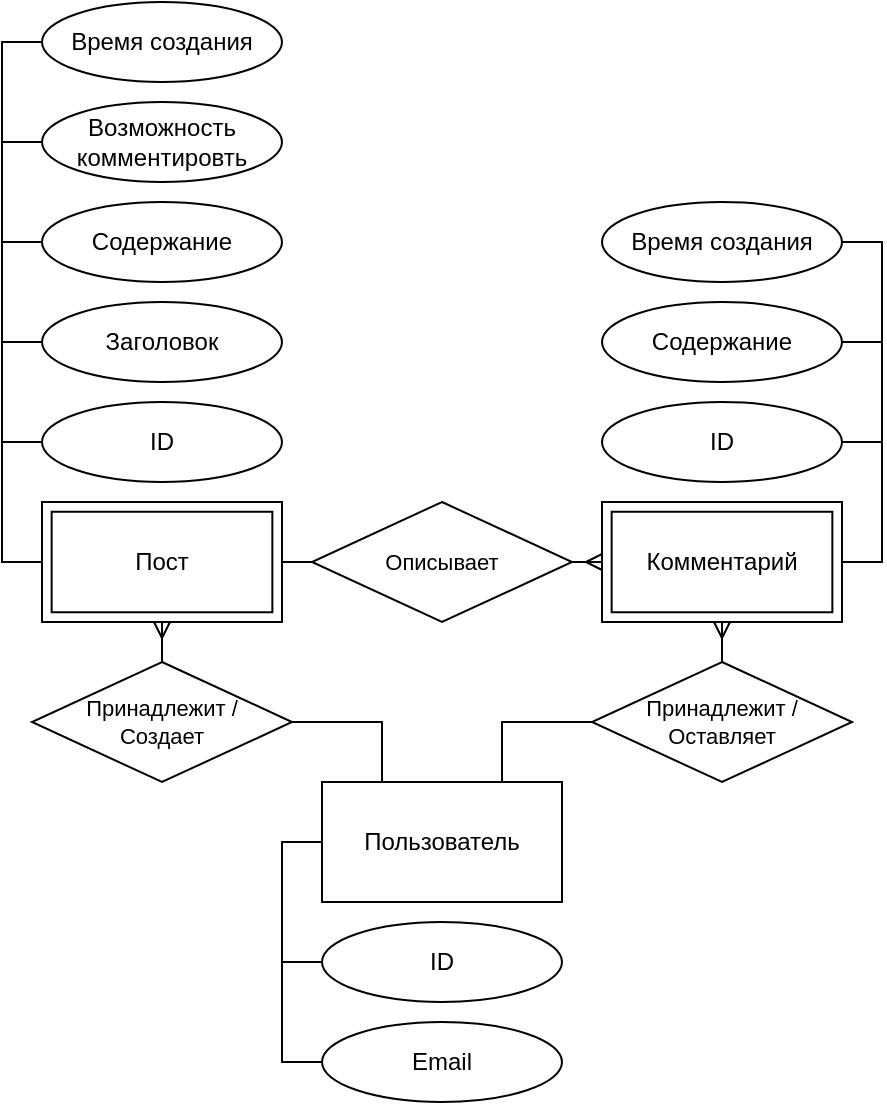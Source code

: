 <mxfile version="26.1.0" pages="2">
  <diagram name="er" id="EmVe2JEpizAVGv29lJRa">
    <mxGraphModel dx="843" dy="973" grid="1" gridSize="10" guides="1" tooltips="1" connect="1" arrows="1" fold="1" page="0" pageScale="1" pageWidth="827" pageHeight="1169" math="0" shadow="0">
      <root>
        <mxCell id="0" />
        <mxCell id="1" parent="0" />
        <mxCell id="AnSgBUKvO1d7haxygvld-13" style="edgeStyle=orthogonalEdgeStyle;rounded=0;orthogonalLoop=1;jettySize=auto;html=1;exitX=0;exitY=0.5;exitDx=0;exitDy=0;entryX=0;entryY=0.5;entryDx=0;entryDy=0;endArrow=none;startFill=0;exitPerimeter=0;labelBackgroundColor=none;" edge="1" parent="1" source="AnSgBUKvO1d7haxygvld-29" target="Uk2RL3pksZ2d7QH7KZmp-1">
          <mxGeometry relative="1" as="geometry" />
        </mxCell>
        <mxCell id="AnSgBUKvO1d7haxygvld-22" style="edgeStyle=orthogonalEdgeStyle;shape=connector;rounded=0;orthogonalLoop=1;jettySize=auto;html=1;exitX=1;exitY=0.5;exitDx=0;exitDy=0;entryX=0;entryY=0.5;entryDx=0;entryDy=0;strokeColor=default;align=center;verticalAlign=middle;fontFamily=Helvetica;fontSize=11;fontColor=default;labelBackgroundColor=none;startFill=0;endArrow=none;endFill=0;exitPerimeter=0;" edge="1" parent="1" source="AnSgBUKvO1d7haxygvld-29" target="AnSgBUKvO1d7haxygvld-32">
          <mxGeometry relative="1" as="geometry" />
        </mxCell>
        <mxCell id="AnSgBUKvO1d7haxygvld-17" style="edgeStyle=orthogonalEdgeStyle;shape=connector;rounded=0;orthogonalLoop=1;jettySize=auto;html=1;exitX=0;exitY=0.5;exitDx=0;exitDy=0;entryX=0;entryY=0.5;entryDx=0;entryDy=0;strokeColor=default;align=center;verticalAlign=middle;fontFamily=Helvetica;fontSize=11;fontColor=default;labelBackgroundColor=none;startFill=0;endArrow=none;" edge="1" parent="1" source="AnSgBUKvO1d7haxygvld-4" target="AnSgBUKvO1d7haxygvld-11">
          <mxGeometry relative="1" as="geometry" />
        </mxCell>
        <mxCell id="AnSgBUKvO1d7haxygvld-24" style="edgeStyle=orthogonalEdgeStyle;shape=connector;rounded=0;orthogonalLoop=1;jettySize=auto;html=1;exitX=0.5;exitY=0;exitDx=0;exitDy=0;entryX=0.5;entryY=1;entryDx=0;entryDy=0;strokeColor=default;align=center;verticalAlign=middle;fontFamily=Helvetica;fontSize=11;fontColor=default;labelBackgroundColor=none;startFill=0;endArrow=ERmany;endFill=0;entryPerimeter=0;" edge="1" parent="1" source="AnSgBUKvO1d7haxygvld-30" target="AnSgBUKvO1d7haxygvld-28">
          <mxGeometry relative="1" as="geometry" />
        </mxCell>
        <mxCell id="AnSgBUKvO1d7haxygvld-25" style="edgeStyle=orthogonalEdgeStyle;shape=connector;rounded=0;orthogonalLoop=1;jettySize=auto;html=1;exitX=0.5;exitY=0;exitDx=0;exitDy=0;entryX=0.5;entryY=1;entryDx=0;entryDy=0;strokeColor=default;align=center;verticalAlign=middle;fontFamily=Helvetica;fontSize=11;fontColor=default;labelBackgroundColor=none;startFill=0;endArrow=ERmany;endFill=0;entryPerimeter=0;" edge="1" parent="1" source="AnSgBUKvO1d7haxygvld-26" target="AnSgBUKvO1d7haxygvld-29">
          <mxGeometry relative="1" as="geometry" />
        </mxCell>
        <mxCell id="AnSgBUKvO1d7haxygvld-4" value="Пользователь" style="rounded=0;whiteSpace=wrap;html=1;labelBackgroundColor=none;fillColor=none;" vertex="1" parent="1">
          <mxGeometry x="400" y="310" width="120" height="60" as="geometry" />
        </mxCell>
        <mxCell id="AnSgBUKvO1d7haxygvld-15" style="edgeStyle=orthogonalEdgeStyle;shape=connector;rounded=0;orthogonalLoop=1;jettySize=auto;html=1;exitX=0;exitY=0.5;exitDx=0;exitDy=0;strokeColor=default;align=center;verticalAlign=middle;fontFamily=Helvetica;fontSize=11;fontColor=default;labelBackgroundColor=none;startFill=0;endArrow=none;" edge="1" parent="1" source="AnSgBUKvO1d7haxygvld-5">
          <mxGeometry relative="1" as="geometry">
            <mxPoint x="240" y="89.909" as="targetPoint" />
          </mxGeometry>
        </mxCell>
        <mxCell id="AnSgBUKvO1d7haxygvld-5" value="Заголовок" style="ellipse;whiteSpace=wrap;html=1;labelBackgroundColor=none;fillColor=none;" vertex="1" parent="1">
          <mxGeometry x="260" y="70" width="120" height="40" as="geometry" />
        </mxCell>
        <mxCell id="AnSgBUKvO1d7haxygvld-14" style="edgeStyle=orthogonalEdgeStyle;shape=connector;rounded=0;orthogonalLoop=1;jettySize=auto;html=1;exitX=0;exitY=0.5;exitDx=0;exitDy=0;strokeColor=default;align=center;verticalAlign=middle;fontFamily=Helvetica;fontSize=11;fontColor=default;labelBackgroundColor=none;startFill=0;endArrow=none;" edge="1" parent="1" source="AnSgBUKvO1d7haxygvld-6">
          <mxGeometry relative="1" as="geometry">
            <mxPoint x="240" y="40.039" as="targetPoint" />
          </mxGeometry>
        </mxCell>
        <mxCell id="AnSgBUKvO1d7haxygvld-6" value="Содержание" style="ellipse;whiteSpace=wrap;html=1;labelBackgroundColor=none;fillColor=none;" vertex="1" parent="1">
          <mxGeometry x="260" y="20" width="120" height="40" as="geometry" />
        </mxCell>
        <mxCell id="AnSgBUKvO1d7haxygvld-16" style="edgeStyle=orthogonalEdgeStyle;shape=connector;rounded=0;orthogonalLoop=1;jettySize=auto;html=1;exitX=0;exitY=0.5;exitDx=0;exitDy=0;strokeColor=default;align=center;verticalAlign=middle;fontFamily=Helvetica;fontSize=11;fontColor=default;labelBackgroundColor=none;startFill=0;endArrow=none;" edge="1" parent="1" source="AnSgBUKvO1d7haxygvld-7">
          <mxGeometry relative="1" as="geometry">
            <mxPoint x="240" y="140.039" as="targetPoint" />
          </mxGeometry>
        </mxCell>
        <mxCell id="AnSgBUKvO1d7haxygvld-7" value="ID" style="ellipse;whiteSpace=wrap;html=1;labelBackgroundColor=none;fillColor=none;" vertex="1" parent="1">
          <mxGeometry x="260" y="120" width="120" height="40" as="geometry" />
        </mxCell>
        <mxCell id="AnSgBUKvO1d7haxygvld-20" style="edgeStyle=orthogonalEdgeStyle;shape=connector;rounded=0;orthogonalLoop=1;jettySize=auto;html=1;exitX=1;exitY=0.5;exitDx=0;exitDy=0;entryX=1;entryY=0.5;entryDx=0;entryDy=0;strokeColor=default;align=center;verticalAlign=middle;fontFamily=Helvetica;fontSize=11;fontColor=default;labelBackgroundColor=none;startFill=0;endArrow=none;entryPerimeter=0;" edge="1" parent="1" source="Uk2RL3pksZ2d7QH7KZmp-3" target="AnSgBUKvO1d7haxygvld-28">
          <mxGeometry relative="1" as="geometry" />
        </mxCell>
        <mxCell id="AnSgBUKvO1d7haxygvld-21" style="edgeStyle=orthogonalEdgeStyle;shape=connector;rounded=0;orthogonalLoop=1;jettySize=auto;html=1;exitX=1;exitY=0.5;exitDx=0;exitDy=0;strokeColor=default;align=center;verticalAlign=middle;fontFamily=Helvetica;fontSize=11;fontColor=default;labelBackgroundColor=none;startFill=0;endArrow=none;" edge="1" parent="1" source="AnSgBUKvO1d7haxygvld-8">
          <mxGeometry relative="1" as="geometry">
            <mxPoint x="680.0" y="139.75" as="targetPoint" />
          </mxGeometry>
        </mxCell>
        <mxCell id="AnSgBUKvO1d7haxygvld-8" value="ID" style="ellipse;whiteSpace=wrap;html=1;labelBackgroundColor=none;fillColor=none;" vertex="1" parent="1">
          <mxGeometry x="540" y="120" width="120" height="40" as="geometry" />
        </mxCell>
        <mxCell id="Uk2RL3pksZ2d7QH7KZmp-4" style="edgeStyle=orthogonalEdgeStyle;shape=connector;rounded=0;orthogonalLoop=1;jettySize=auto;html=1;exitX=1;exitY=0.5;exitDx=0;exitDy=0;strokeColor=default;align=center;verticalAlign=middle;fontFamily=Helvetica;fontSize=11;fontColor=default;labelBackgroundColor=default;startFill=0;endArrow=none;" edge="1" parent="1" source="AnSgBUKvO1d7haxygvld-9">
          <mxGeometry relative="1" as="geometry">
            <mxPoint x="680" y="90" as="targetPoint" />
          </mxGeometry>
        </mxCell>
        <mxCell id="AnSgBUKvO1d7haxygvld-9" value="Содержание" style="ellipse;whiteSpace=wrap;html=1;labelBackgroundColor=none;fillColor=none;" vertex="1" parent="1">
          <mxGeometry x="540" y="70" width="120" height="40" as="geometry" />
        </mxCell>
        <mxCell id="AnSgBUKvO1d7haxygvld-18" style="edgeStyle=orthogonalEdgeStyle;shape=connector;rounded=0;orthogonalLoop=1;jettySize=auto;html=1;exitX=0;exitY=0.5;exitDx=0;exitDy=0;strokeColor=default;align=center;verticalAlign=middle;fontFamily=Helvetica;fontSize=11;fontColor=default;labelBackgroundColor=none;startFill=0;endArrow=none;" edge="1" parent="1" source="AnSgBUKvO1d7haxygvld-10">
          <mxGeometry relative="1" as="geometry">
            <mxPoint x="380" y="399.75" as="targetPoint" />
          </mxGeometry>
        </mxCell>
        <mxCell id="AnSgBUKvO1d7haxygvld-10" value="ID" style="ellipse;whiteSpace=wrap;html=1;labelBackgroundColor=none;fillColor=none;" vertex="1" parent="1">
          <mxGeometry x="400" y="380" width="120" height="40" as="geometry" />
        </mxCell>
        <mxCell id="AnSgBUKvO1d7haxygvld-11" value="Email" style="ellipse;whiteSpace=wrap;html=1;labelBackgroundColor=none;fillColor=none;" vertex="1" parent="1">
          <mxGeometry x="400" y="430" width="120" height="40" as="geometry" />
        </mxCell>
        <mxCell id="Uk2RL3pksZ2d7QH7KZmp-2" style="edgeStyle=orthogonalEdgeStyle;shape=connector;rounded=0;orthogonalLoop=1;jettySize=auto;html=1;exitX=0;exitY=0.5;exitDx=0;exitDy=0;strokeColor=default;align=center;verticalAlign=middle;fontFamily=Helvetica;fontSize=11;fontColor=default;labelBackgroundColor=default;startFill=0;endArrow=none;" edge="1" parent="1" source="AnSgBUKvO1d7haxygvld-12">
          <mxGeometry relative="1" as="geometry">
            <mxPoint x="240" y="-10" as="targetPoint" />
          </mxGeometry>
        </mxCell>
        <mxCell id="AnSgBUKvO1d7haxygvld-12" value="Возможность комментировть" style="ellipse;whiteSpace=wrap;html=1;labelBackgroundColor=none;fillColor=none;" vertex="1" parent="1">
          <mxGeometry x="260" y="-30" width="120" height="40" as="geometry" />
        </mxCell>
        <mxCell id="AnSgBUKvO1d7haxygvld-27" value="" style="edgeStyle=orthogonalEdgeStyle;shape=connector;rounded=0;orthogonalLoop=1;jettySize=auto;html=1;exitX=0.25;exitY=0;exitDx=0;exitDy=0;entryX=1;entryY=0.5;entryDx=0;entryDy=0;strokeColor=default;align=center;verticalAlign=middle;fontFamily=Helvetica;fontSize=11;fontColor=default;labelBackgroundColor=none;startFill=0;endArrow=none;endFill=0;" edge="1" parent="1" source="AnSgBUKvO1d7haxygvld-4" target="AnSgBUKvO1d7haxygvld-26">
          <mxGeometry relative="1" as="geometry">
            <mxPoint x="430" y="340" as="sourcePoint" />
            <mxPoint x="320" y="230" as="targetPoint" />
          </mxGeometry>
        </mxCell>
        <mxCell id="AnSgBUKvO1d7haxygvld-26" value="&lt;span&gt;Принадлежит /&lt;/span&gt;&lt;div&gt;&lt;span&gt;Создает&lt;/span&gt;&lt;/div&gt;" style="rhombus;whiteSpace=wrap;html=1;fontFamily=Helvetica;fontSize=11;fontColor=default;labelBackgroundColor=none;fillColor=none;" vertex="1" parent="1">
          <mxGeometry x="255" y="250" width="130" height="60" as="geometry" />
        </mxCell>
        <mxCell id="AnSgBUKvO1d7haxygvld-28" value="&lt;span style=&quot;font-size: 12px;&quot;&gt;Комментарий&lt;/span&gt;" style="verticalLabelPosition=middle;verticalAlign=middle;html=1;shape=mxgraph.basic.frame;dx=4.82;whiteSpace=wrap;fontFamily=Helvetica;fontSize=11;fontColor=default;labelBackgroundColor=none;align=center;labelPosition=center;fillColor=none;" vertex="1" parent="1">
          <mxGeometry x="540" y="170" width="120" height="60" as="geometry" />
        </mxCell>
        <mxCell id="AnSgBUKvO1d7haxygvld-29" value="&lt;span style=&quot;font-size: 12px;&quot;&gt;Пост&lt;/span&gt;" style="verticalLabelPosition=middle;verticalAlign=middle;html=1;shape=mxgraph.basic.frame;dx=4.82;whiteSpace=wrap;fontFamily=Helvetica;fontSize=11;fontColor=default;labelBackgroundColor=none;align=center;labelPosition=center;fillColor=none;" vertex="1" parent="1">
          <mxGeometry x="260" y="170" width="120" height="60" as="geometry" />
        </mxCell>
        <mxCell id="AnSgBUKvO1d7haxygvld-31" value="" style="edgeStyle=orthogonalEdgeStyle;shape=connector;rounded=0;orthogonalLoop=1;jettySize=auto;html=1;exitX=0.75;exitY=0;exitDx=0;exitDy=0;entryX=0;entryY=0.5;entryDx=0;entryDy=0;strokeColor=default;align=center;verticalAlign=middle;fontFamily=Helvetica;fontSize=11;fontColor=default;labelBackgroundColor=none;startFill=0;endArrow=none;endFill=0;" edge="1" parent="1" source="AnSgBUKvO1d7haxygvld-4" target="AnSgBUKvO1d7haxygvld-30">
          <mxGeometry relative="1" as="geometry">
            <mxPoint x="490" y="340" as="sourcePoint" />
            <mxPoint x="600" y="230" as="targetPoint" />
          </mxGeometry>
        </mxCell>
        <mxCell id="AnSgBUKvO1d7haxygvld-30" value="&lt;span&gt;Принадлежит /&lt;/span&gt;&lt;div&gt;Оставляет&lt;/div&gt;" style="rhombus;whiteSpace=wrap;html=1;fontFamily=Helvetica;fontSize=11;fontColor=default;labelBackgroundColor=none;fillColor=none;" vertex="1" parent="1">
          <mxGeometry x="535" y="250" width="130" height="60" as="geometry" />
        </mxCell>
        <mxCell id="AnSgBUKvO1d7haxygvld-32" value="Описывает" style="rhombus;whiteSpace=wrap;html=1;fontFamily=Helvetica;fontSize=11;fontColor=default;labelBackgroundColor=none;fillColor=none;" vertex="1" parent="1">
          <mxGeometry x="395" y="170" width="130" height="60" as="geometry" />
        </mxCell>
        <mxCell id="AnSgBUKvO1d7haxygvld-33" style="edgeStyle=orthogonalEdgeStyle;shape=connector;rounded=0;orthogonalLoop=1;jettySize=auto;html=1;exitX=1;exitY=0.5;exitDx=0;exitDy=0;entryX=0;entryY=0.5;entryDx=0;entryDy=0;entryPerimeter=0;strokeColor=default;align=center;verticalAlign=middle;fontFamily=Helvetica;fontSize=11;fontColor=default;labelBackgroundColor=default;startFill=0;endArrow=ERmany;endFill=0;" edge="1" parent="1" source="AnSgBUKvO1d7haxygvld-32" target="AnSgBUKvO1d7haxygvld-28">
          <mxGeometry relative="1" as="geometry" />
        </mxCell>
        <mxCell id="Uk2RL3pksZ2d7QH7KZmp-1" value="Время создания" style="ellipse;whiteSpace=wrap;html=1;labelBackgroundColor=none;fillColor=none;" vertex="1" parent="1">
          <mxGeometry x="260" y="-80" width="120" height="40" as="geometry" />
        </mxCell>
        <mxCell id="Uk2RL3pksZ2d7QH7KZmp-3" value="Время создания" style="ellipse;whiteSpace=wrap;html=1;labelBackgroundColor=none;fillColor=none;" vertex="1" parent="1">
          <mxGeometry x="540" y="20" width="120" height="40" as="geometry" />
        </mxCell>
      </root>
    </mxGraphModel>
  </diagram>
  <diagram id="JiJWJNN7hbZoPH-Bh3bM" name="er-bd">
    <mxGraphModel dx="759" dy="916" grid="1" gridSize="10" guides="1" tooltips="1" connect="1" arrows="1" fold="1" page="0" pageScale="1" pageWidth="827" pageHeight="1169" math="0" shadow="0">
      <root>
        <mxCell id="0" />
        <mxCell id="1" parent="0" />
        <mxCell id="E3v7vElLDRmipEMEjuQY-1" value="commentables" style="shape=table;startSize=30;container=1;collapsible=1;childLayout=tableLayout;fixedRows=1;rowLines=0;fontStyle=1;align=center;resizeLast=1;html=1;fontFamily=Helvetica;fontSize=11;fontColor=default;labelBackgroundColor=default;" vertex="1" parent="1">
          <mxGeometry x="130" y="290" width="180" height="90" as="geometry" />
        </mxCell>
        <mxCell id="E3v7vElLDRmipEMEjuQY-2" value="" style="shape=tableRow;horizontal=0;startSize=0;swimlaneHead=0;swimlaneBody=0;fillColor=none;collapsible=0;dropTarget=0;points=[[0,0.5],[1,0.5]];portConstraint=eastwest;top=0;left=0;right=0;bottom=1;fontFamily=Helvetica;fontSize=11;fontColor=default;labelBackgroundColor=default;" vertex="1" parent="E3v7vElLDRmipEMEjuQY-1">
          <mxGeometry y="30" width="180" height="30" as="geometry" />
        </mxCell>
        <mxCell id="E3v7vElLDRmipEMEjuQY-3" value="PK" style="shape=partialRectangle;connectable=0;fillColor=none;top=0;left=0;bottom=0;right=0;fontStyle=1;overflow=hidden;whiteSpace=wrap;html=1;fontFamily=Helvetica;fontSize=11;fontColor=default;labelBackgroundColor=default;" vertex="1" parent="E3v7vElLDRmipEMEjuQY-2">
          <mxGeometry width="30" height="30" as="geometry">
            <mxRectangle width="30" height="30" as="alternateBounds" />
          </mxGeometry>
        </mxCell>
        <mxCell id="E3v7vElLDRmipEMEjuQY-4" value="id" style="shape=partialRectangle;connectable=0;fillColor=none;top=0;left=0;bottom=0;right=0;align=left;spacingLeft=6;fontStyle=5;overflow=hidden;whiteSpace=wrap;html=1;fontFamily=Helvetica;fontSize=11;fontColor=default;labelBackgroundColor=default;" vertex="1" parent="E3v7vElLDRmipEMEjuQY-2">
          <mxGeometry x="30" width="150" height="30" as="geometry">
            <mxRectangle width="150" height="30" as="alternateBounds" />
          </mxGeometry>
        </mxCell>
        <mxCell id="E3v7vElLDRmipEMEjuQY-8" value="" style="shape=tableRow;horizontal=0;startSize=0;swimlaneHead=0;swimlaneBody=0;fillColor=none;collapsible=0;dropTarget=0;points=[[0,0.5],[1,0.5]];portConstraint=eastwest;top=0;left=0;right=0;bottom=0;fontFamily=Helvetica;fontSize=11;fontColor=default;labelBackgroundColor=default;" vertex="1" parent="E3v7vElLDRmipEMEjuQY-1">
          <mxGeometry y="60" width="180" height="30" as="geometry" />
        </mxCell>
        <mxCell id="E3v7vElLDRmipEMEjuQY-9" value="" style="shape=partialRectangle;connectable=0;fillColor=none;top=0;left=0;bottom=0;right=0;editable=1;overflow=hidden;whiteSpace=wrap;html=1;fontFamily=Helvetica;fontSize=11;fontColor=default;labelBackgroundColor=default;" vertex="1" parent="E3v7vElLDRmipEMEjuQY-8">
          <mxGeometry width="30" height="30" as="geometry">
            <mxRectangle width="30" height="30" as="alternateBounds" />
          </mxGeometry>
        </mxCell>
        <mxCell id="E3v7vElLDRmipEMEjuQY-10" value="comments_allowed" style="shape=partialRectangle;connectable=0;fillColor=none;top=0;left=0;bottom=0;right=0;align=left;spacingLeft=6;overflow=hidden;whiteSpace=wrap;html=1;fontFamily=Helvetica;fontSize=11;fontColor=default;labelBackgroundColor=default;" vertex="1" parent="E3v7vElLDRmipEMEjuQY-8">
          <mxGeometry x="30" width="150" height="30" as="geometry">
            <mxRectangle width="150" height="30" as="alternateBounds" />
          </mxGeometry>
        </mxCell>
        <mxCell id="E3v7vElLDRmipEMEjuQY-14" value="posts" style="shape=table;startSize=30;container=1;collapsible=1;childLayout=tableLayout;fixedRows=1;rowLines=0;fontStyle=1;align=center;resizeLast=1;html=1;fontFamily=Helvetica;fontSize=11;fontColor=default;labelBackgroundColor=default;" vertex="1" parent="1">
          <mxGeometry x="130" y="40" width="180" height="210" as="geometry" />
        </mxCell>
        <mxCell id="E3v7vElLDRmipEMEjuQY-15" value="" style="shape=tableRow;horizontal=0;startSize=0;swimlaneHead=0;swimlaneBody=0;fillColor=none;collapsible=0;dropTarget=0;points=[[0,0.5],[1,0.5]];portConstraint=eastwest;top=0;left=0;right=0;bottom=1;fontFamily=Helvetica;fontSize=11;fontColor=default;labelBackgroundColor=default;" vertex="1" parent="E3v7vElLDRmipEMEjuQY-14">
          <mxGeometry y="30" width="180" height="30" as="geometry" />
        </mxCell>
        <mxCell id="E3v7vElLDRmipEMEjuQY-16" value="PK" style="shape=partialRectangle;connectable=0;fillColor=none;top=0;left=0;bottom=0;right=0;fontStyle=1;overflow=hidden;whiteSpace=wrap;html=1;fontFamily=Helvetica;fontSize=11;fontColor=default;labelBackgroundColor=default;" vertex="1" parent="E3v7vElLDRmipEMEjuQY-15">
          <mxGeometry width="30" height="30" as="geometry">
            <mxRectangle width="30" height="30" as="alternateBounds" />
          </mxGeometry>
        </mxCell>
        <mxCell id="E3v7vElLDRmipEMEjuQY-17" value="id" style="shape=partialRectangle;connectable=0;fillColor=none;top=0;left=0;bottom=0;right=0;align=left;spacingLeft=6;fontStyle=5;overflow=hidden;whiteSpace=wrap;html=1;fontFamily=Helvetica;fontSize=11;fontColor=default;labelBackgroundColor=default;" vertex="1" parent="E3v7vElLDRmipEMEjuQY-15">
          <mxGeometry x="30" width="150" height="30" as="geometry">
            <mxRectangle width="150" height="30" as="alternateBounds" />
          </mxGeometry>
        </mxCell>
        <mxCell id="E3v7vElLDRmipEMEjuQY-41" style="shape=tableRow;horizontal=0;startSize=0;swimlaneHead=0;swimlaneBody=0;fillColor=none;collapsible=0;dropTarget=0;points=[[0,0.5],[1,0.5]];portConstraint=eastwest;top=0;left=0;right=0;bottom=0;fontFamily=Helvetica;fontSize=11;fontColor=default;labelBackgroundColor=default;" vertex="1" parent="E3v7vElLDRmipEMEjuQY-14">
          <mxGeometry y="60" width="180" height="30" as="geometry" />
        </mxCell>
        <mxCell id="E3v7vElLDRmipEMEjuQY-42" value="FK" style="shape=partialRectangle;connectable=0;fillColor=none;top=0;left=0;bottom=0;right=0;editable=1;overflow=hidden;whiteSpace=wrap;html=1;fontFamily=Helvetica;fontSize=11;fontColor=default;labelBackgroundColor=default;" vertex="1" parent="E3v7vElLDRmipEMEjuQY-41">
          <mxGeometry width="30" height="30" as="geometry">
            <mxRectangle width="30" height="30" as="alternateBounds" />
          </mxGeometry>
        </mxCell>
        <mxCell id="E3v7vElLDRmipEMEjuQY-43" value="author_id" style="shape=partialRectangle;connectable=0;fillColor=none;top=0;left=0;bottom=0;right=0;align=left;spacingLeft=6;overflow=hidden;whiteSpace=wrap;html=1;fontFamily=Helvetica;fontSize=11;fontColor=default;labelBackgroundColor=default;" vertex="1" parent="E3v7vElLDRmipEMEjuQY-41">
          <mxGeometry x="30" width="150" height="30" as="geometry">
            <mxRectangle width="150" height="30" as="alternateBounds" />
          </mxGeometry>
        </mxCell>
        <mxCell id="E3v7vElLDRmipEMEjuQY-24" style="shape=tableRow;horizontal=0;startSize=0;swimlaneHead=0;swimlaneBody=0;fillColor=none;collapsible=0;dropTarget=0;points=[[0,0.5],[1,0.5]];portConstraint=eastwest;top=0;left=0;right=0;bottom=0;fontFamily=Helvetica;fontSize=11;fontColor=default;labelBackgroundColor=default;" vertex="1" parent="E3v7vElLDRmipEMEjuQY-14">
          <mxGeometry y="90" width="180" height="30" as="geometry" />
        </mxCell>
        <mxCell id="E3v7vElLDRmipEMEjuQY-25" value="FK" style="shape=partialRectangle;connectable=0;fillColor=none;top=0;left=0;bottom=0;right=0;editable=1;overflow=hidden;whiteSpace=wrap;html=1;fontFamily=Helvetica;fontSize=11;fontColor=default;labelBackgroundColor=default;" vertex="1" parent="E3v7vElLDRmipEMEjuQY-24">
          <mxGeometry width="30" height="30" as="geometry">
            <mxRectangle width="30" height="30" as="alternateBounds" />
          </mxGeometry>
        </mxCell>
        <mxCell id="E3v7vElLDRmipEMEjuQY-26" value="commentable_id" style="shape=partialRectangle;connectable=0;fillColor=none;top=0;left=0;bottom=0;right=0;align=left;spacingLeft=6;overflow=hidden;whiteSpace=wrap;html=1;fontFamily=Helvetica;fontSize=11;fontColor=default;labelBackgroundColor=default;" vertex="1" parent="E3v7vElLDRmipEMEjuQY-24">
          <mxGeometry x="30" width="150" height="30" as="geometry">
            <mxRectangle width="150" height="30" as="alternateBounds" />
          </mxGeometry>
        </mxCell>
        <mxCell id="E3v7vElLDRmipEMEjuQY-18" value="" style="shape=tableRow;horizontal=0;startSize=0;swimlaneHead=0;swimlaneBody=0;fillColor=none;collapsible=0;dropTarget=0;points=[[0,0.5],[1,0.5]];portConstraint=eastwest;top=0;left=0;right=0;bottom=0;fontFamily=Helvetica;fontSize=11;fontColor=default;labelBackgroundColor=default;" vertex="1" parent="E3v7vElLDRmipEMEjuQY-14">
          <mxGeometry y="120" width="180" height="30" as="geometry" />
        </mxCell>
        <mxCell id="E3v7vElLDRmipEMEjuQY-19" value="" style="shape=partialRectangle;connectable=0;fillColor=none;top=0;left=0;bottom=0;right=0;editable=1;overflow=hidden;whiteSpace=wrap;html=1;fontFamily=Helvetica;fontSize=11;fontColor=default;labelBackgroundColor=default;" vertex="1" parent="E3v7vElLDRmipEMEjuQY-18">
          <mxGeometry width="30" height="30" as="geometry">
            <mxRectangle width="30" height="30" as="alternateBounds" />
          </mxGeometry>
        </mxCell>
        <mxCell id="E3v7vElLDRmipEMEjuQY-20" value="title" style="shape=partialRectangle;connectable=0;fillColor=none;top=0;left=0;bottom=0;right=0;align=left;spacingLeft=6;overflow=hidden;whiteSpace=wrap;html=1;fontFamily=Helvetica;fontSize=11;fontColor=default;labelBackgroundColor=default;" vertex="1" parent="E3v7vElLDRmipEMEjuQY-18">
          <mxGeometry x="30" width="150" height="30" as="geometry">
            <mxRectangle width="150" height="30" as="alternateBounds" />
          </mxGeometry>
        </mxCell>
        <mxCell id="E3v7vElLDRmipEMEjuQY-21" value="" style="shape=tableRow;horizontal=0;startSize=0;swimlaneHead=0;swimlaneBody=0;fillColor=none;collapsible=0;dropTarget=0;points=[[0,0.5],[1,0.5]];portConstraint=eastwest;top=0;left=0;right=0;bottom=0;fontFamily=Helvetica;fontSize=11;fontColor=default;labelBackgroundColor=default;" vertex="1" parent="E3v7vElLDRmipEMEjuQY-14">
          <mxGeometry y="150" width="180" height="30" as="geometry" />
        </mxCell>
        <mxCell id="E3v7vElLDRmipEMEjuQY-22" value="" style="shape=partialRectangle;connectable=0;fillColor=none;top=0;left=0;bottom=0;right=0;editable=1;overflow=hidden;whiteSpace=wrap;html=1;fontFamily=Helvetica;fontSize=11;fontColor=default;labelBackgroundColor=default;" vertex="1" parent="E3v7vElLDRmipEMEjuQY-21">
          <mxGeometry width="30" height="30" as="geometry">
            <mxRectangle width="30" height="30" as="alternateBounds" />
          </mxGeometry>
        </mxCell>
        <mxCell id="E3v7vElLDRmipEMEjuQY-23" value="content" style="shape=partialRectangle;connectable=0;fillColor=none;top=0;left=0;bottom=0;right=0;align=left;spacingLeft=6;overflow=hidden;whiteSpace=wrap;html=1;fontFamily=Helvetica;fontSize=11;fontColor=default;labelBackgroundColor=default;" vertex="1" parent="E3v7vElLDRmipEMEjuQY-21">
          <mxGeometry x="30" width="150" height="30" as="geometry">
            <mxRectangle width="150" height="30" as="alternateBounds" />
          </mxGeometry>
        </mxCell>
        <mxCell id="rhRTS9thdAfK2qaP_-OQ-1" style="shape=tableRow;horizontal=0;startSize=0;swimlaneHead=0;swimlaneBody=0;fillColor=none;collapsible=0;dropTarget=0;points=[[0,0.5],[1,0.5]];portConstraint=eastwest;top=0;left=0;right=0;bottom=0;fontFamily=Helvetica;fontSize=11;fontColor=default;labelBackgroundColor=default;" vertex="1" parent="E3v7vElLDRmipEMEjuQY-14">
          <mxGeometry y="180" width="180" height="30" as="geometry" />
        </mxCell>
        <mxCell id="rhRTS9thdAfK2qaP_-OQ-2" style="shape=partialRectangle;connectable=0;fillColor=none;top=0;left=0;bottom=0;right=0;editable=1;overflow=hidden;whiteSpace=wrap;html=1;fontFamily=Helvetica;fontSize=11;fontColor=default;labelBackgroundColor=default;" vertex="1" parent="rhRTS9thdAfK2qaP_-OQ-1">
          <mxGeometry width="30" height="30" as="geometry">
            <mxRectangle width="30" height="30" as="alternateBounds" />
          </mxGeometry>
        </mxCell>
        <mxCell id="rhRTS9thdAfK2qaP_-OQ-3" value="creation_date" style="shape=partialRectangle;connectable=0;fillColor=none;top=0;left=0;bottom=0;right=0;align=left;spacingLeft=6;overflow=hidden;whiteSpace=wrap;html=1;fontFamily=Helvetica;fontSize=11;fontColor=default;labelBackgroundColor=default;" vertex="1" parent="rhRTS9thdAfK2qaP_-OQ-1">
          <mxGeometry x="30" width="150" height="30" as="geometry">
            <mxRectangle width="150" height="30" as="alternateBounds" />
          </mxGeometry>
        </mxCell>
        <mxCell id="E3v7vElLDRmipEMEjuQY-27" style="edgeStyle=orthogonalEdgeStyle;shape=connector;rounded=0;orthogonalLoop=1;jettySize=auto;html=1;exitX=0;exitY=0.5;exitDx=0;exitDy=0;entryX=0;entryY=0.5;entryDx=0;entryDy=0;strokeColor=default;align=center;verticalAlign=middle;fontFamily=Helvetica;fontSize=11;fontColor=default;labelBackgroundColor=default;startFill=0;endArrow=none;" edge="1" parent="1" source="E3v7vElLDRmipEMEjuQY-24" target="E3v7vElLDRmipEMEjuQY-2">
          <mxGeometry relative="1" as="geometry" />
        </mxCell>
        <mxCell id="E3v7vElLDRmipEMEjuQY-28" value="comments" style="shape=table;startSize=30;container=1;collapsible=1;childLayout=tableLayout;fixedRows=1;rowLines=0;fontStyle=1;align=center;resizeLast=1;html=1;fontFamily=Helvetica;fontSize=11;fontColor=default;labelBackgroundColor=default;" vertex="1" parent="1">
          <mxGeometry x="350" y="40" width="180" height="210" as="geometry" />
        </mxCell>
        <mxCell id="E3v7vElLDRmipEMEjuQY-29" value="" style="shape=tableRow;horizontal=0;startSize=0;swimlaneHead=0;swimlaneBody=0;fillColor=none;collapsible=0;dropTarget=0;points=[[0,0.5],[1,0.5]];portConstraint=eastwest;top=0;left=0;right=0;bottom=1;fontFamily=Helvetica;fontSize=11;fontColor=default;labelBackgroundColor=default;" vertex="1" parent="E3v7vElLDRmipEMEjuQY-28">
          <mxGeometry y="30" width="180" height="30" as="geometry" />
        </mxCell>
        <mxCell id="E3v7vElLDRmipEMEjuQY-30" value="PK" style="shape=partialRectangle;connectable=0;fillColor=none;top=0;left=0;bottom=0;right=0;fontStyle=1;overflow=hidden;whiteSpace=wrap;html=1;fontFamily=Helvetica;fontSize=11;fontColor=default;labelBackgroundColor=default;" vertex="1" parent="E3v7vElLDRmipEMEjuQY-29">
          <mxGeometry width="30" height="30" as="geometry">
            <mxRectangle width="30" height="30" as="alternateBounds" />
          </mxGeometry>
        </mxCell>
        <mxCell id="E3v7vElLDRmipEMEjuQY-31" value="id" style="shape=partialRectangle;connectable=0;fillColor=none;top=0;left=0;bottom=0;right=0;align=left;spacingLeft=6;fontStyle=5;overflow=hidden;whiteSpace=wrap;html=1;fontFamily=Helvetica;fontSize=11;fontColor=default;labelBackgroundColor=default;" vertex="1" parent="E3v7vElLDRmipEMEjuQY-29">
          <mxGeometry x="30" width="150" height="30" as="geometry">
            <mxRectangle width="150" height="30" as="alternateBounds" />
          </mxGeometry>
        </mxCell>
        <mxCell id="E3v7vElLDRmipEMEjuQY-44" style="shape=tableRow;horizontal=0;startSize=0;swimlaneHead=0;swimlaneBody=0;fillColor=none;collapsible=0;dropTarget=0;points=[[0,0.5],[1,0.5]];portConstraint=eastwest;top=0;left=0;right=0;bottom=0;fontFamily=Helvetica;fontSize=11;fontColor=default;labelBackgroundColor=default;" vertex="1" parent="E3v7vElLDRmipEMEjuQY-28">
          <mxGeometry y="60" width="180" height="30" as="geometry" />
        </mxCell>
        <mxCell id="E3v7vElLDRmipEMEjuQY-45" value="FK" style="shape=partialRectangle;connectable=0;fillColor=none;top=0;left=0;bottom=0;right=0;editable=1;overflow=hidden;whiteSpace=wrap;html=1;fontFamily=Helvetica;fontSize=11;fontColor=default;labelBackgroundColor=default;" vertex="1" parent="E3v7vElLDRmipEMEjuQY-44">
          <mxGeometry width="30" height="30" as="geometry">
            <mxRectangle width="30" height="30" as="alternateBounds" />
          </mxGeometry>
        </mxCell>
        <mxCell id="E3v7vElLDRmipEMEjuQY-46" value="author_id" style="shape=partialRectangle;connectable=0;fillColor=none;top=0;left=0;bottom=0;right=0;align=left;spacingLeft=6;overflow=hidden;whiteSpace=wrap;html=1;fontFamily=Helvetica;fontSize=11;fontColor=default;labelBackgroundColor=default;" vertex="1" parent="E3v7vElLDRmipEMEjuQY-44">
          <mxGeometry x="30" width="150" height="30" as="geometry">
            <mxRectangle width="150" height="30" as="alternateBounds" />
          </mxGeometry>
        </mxCell>
        <mxCell id="E3v7vElLDRmipEMEjuQY-32" style="shape=tableRow;horizontal=0;startSize=0;swimlaneHead=0;swimlaneBody=0;fillColor=none;collapsible=0;dropTarget=0;points=[[0,0.5],[1,0.5]];portConstraint=eastwest;top=0;left=0;right=0;bottom=0;fontFamily=Helvetica;fontSize=11;fontColor=default;labelBackgroundColor=default;" vertex="1" parent="E3v7vElLDRmipEMEjuQY-28">
          <mxGeometry y="90" width="180" height="30" as="geometry" />
        </mxCell>
        <mxCell id="E3v7vElLDRmipEMEjuQY-33" value="FK" style="shape=partialRectangle;connectable=0;fillColor=none;top=0;left=0;bottom=0;right=0;editable=1;overflow=hidden;whiteSpace=wrap;html=1;fontFamily=Helvetica;fontSize=11;fontColor=default;labelBackgroundColor=default;" vertex="1" parent="E3v7vElLDRmipEMEjuQY-32">
          <mxGeometry width="30" height="30" as="geometry">
            <mxRectangle width="30" height="30" as="alternateBounds" />
          </mxGeometry>
        </mxCell>
        <mxCell id="E3v7vElLDRmipEMEjuQY-34" value="commentable_id" style="shape=partialRectangle;connectable=0;fillColor=none;top=0;left=0;bottom=0;right=0;align=left;spacingLeft=6;overflow=hidden;whiteSpace=wrap;html=1;fontFamily=Helvetica;fontSize=11;fontColor=default;labelBackgroundColor=default;" vertex="1" parent="E3v7vElLDRmipEMEjuQY-32">
          <mxGeometry x="30" width="150" height="30" as="geometry">
            <mxRectangle width="150" height="30" as="alternateBounds" />
          </mxGeometry>
        </mxCell>
        <mxCell id="E3v7vElLDRmipEMEjuQY-48" style="shape=tableRow;horizontal=0;startSize=0;swimlaneHead=0;swimlaneBody=0;fillColor=none;collapsible=0;dropTarget=0;points=[[0,0.5],[1,0.5]];portConstraint=eastwest;top=0;left=0;right=0;bottom=0;fontFamily=Helvetica;fontSize=11;fontColor=default;labelBackgroundColor=default;" vertex="1" parent="E3v7vElLDRmipEMEjuQY-28">
          <mxGeometry y="120" width="180" height="30" as="geometry" />
        </mxCell>
        <mxCell id="E3v7vElLDRmipEMEjuQY-49" value="FK" style="shape=partialRectangle;connectable=0;fillColor=none;top=0;left=0;bottom=0;right=0;editable=1;overflow=hidden;whiteSpace=wrap;html=1;fontFamily=Helvetica;fontSize=11;fontColor=default;labelBackgroundColor=default;" vertex="1" parent="E3v7vElLDRmipEMEjuQY-48">
          <mxGeometry width="30" height="30" as="geometry">
            <mxRectangle width="30" height="30" as="alternateBounds" />
          </mxGeometry>
        </mxCell>
        <mxCell id="E3v7vElLDRmipEMEjuQY-50" value="target_id" style="shape=partialRectangle;connectable=0;fillColor=none;top=0;left=0;bottom=0;right=0;align=left;spacingLeft=6;overflow=hidden;whiteSpace=wrap;html=1;fontFamily=Helvetica;fontSize=11;fontColor=default;labelBackgroundColor=default;" vertex="1" parent="E3v7vElLDRmipEMEjuQY-48">
          <mxGeometry x="30" width="150" height="30" as="geometry">
            <mxRectangle width="150" height="30" as="alternateBounds" />
          </mxGeometry>
        </mxCell>
        <mxCell id="E3v7vElLDRmipEMEjuQY-38" value="" style="shape=tableRow;horizontal=0;startSize=0;swimlaneHead=0;swimlaneBody=0;fillColor=none;collapsible=0;dropTarget=0;points=[[0,0.5],[1,0.5]];portConstraint=eastwest;top=0;left=0;right=0;bottom=0;fontFamily=Helvetica;fontSize=11;fontColor=default;labelBackgroundColor=default;" vertex="1" parent="E3v7vElLDRmipEMEjuQY-28">
          <mxGeometry y="150" width="180" height="30" as="geometry" />
        </mxCell>
        <mxCell id="E3v7vElLDRmipEMEjuQY-39" value="" style="shape=partialRectangle;connectable=0;fillColor=none;top=0;left=0;bottom=0;right=0;editable=1;overflow=hidden;whiteSpace=wrap;html=1;fontFamily=Helvetica;fontSize=11;fontColor=default;labelBackgroundColor=default;" vertex="1" parent="E3v7vElLDRmipEMEjuQY-38">
          <mxGeometry width="30" height="30" as="geometry">
            <mxRectangle width="30" height="30" as="alternateBounds" />
          </mxGeometry>
        </mxCell>
        <mxCell id="E3v7vElLDRmipEMEjuQY-40" value="content" style="shape=partialRectangle;connectable=0;fillColor=none;top=0;left=0;bottom=0;right=0;align=left;spacingLeft=6;overflow=hidden;whiteSpace=wrap;html=1;fontFamily=Helvetica;fontSize=11;fontColor=default;labelBackgroundColor=default;" vertex="1" parent="E3v7vElLDRmipEMEjuQY-38">
          <mxGeometry x="30" width="150" height="30" as="geometry">
            <mxRectangle width="150" height="30" as="alternateBounds" />
          </mxGeometry>
        </mxCell>
        <mxCell id="rhRTS9thdAfK2qaP_-OQ-4" style="shape=tableRow;horizontal=0;startSize=0;swimlaneHead=0;swimlaneBody=0;fillColor=none;collapsible=0;dropTarget=0;points=[[0,0.5],[1,0.5]];portConstraint=eastwest;top=0;left=0;right=0;bottom=0;fontFamily=Helvetica;fontSize=11;fontColor=default;labelBackgroundColor=default;" vertex="1" parent="E3v7vElLDRmipEMEjuQY-28">
          <mxGeometry y="180" width="180" height="30" as="geometry" />
        </mxCell>
        <mxCell id="rhRTS9thdAfK2qaP_-OQ-5" style="shape=partialRectangle;connectable=0;fillColor=none;top=0;left=0;bottom=0;right=0;editable=1;overflow=hidden;whiteSpace=wrap;html=1;fontFamily=Helvetica;fontSize=11;fontColor=default;labelBackgroundColor=default;" vertex="1" parent="rhRTS9thdAfK2qaP_-OQ-4">
          <mxGeometry width="30" height="30" as="geometry">
            <mxRectangle width="30" height="30" as="alternateBounds" />
          </mxGeometry>
        </mxCell>
        <mxCell id="rhRTS9thdAfK2qaP_-OQ-6" value="creation_date" style="shape=partialRectangle;connectable=0;fillColor=none;top=0;left=0;bottom=0;right=0;align=left;spacingLeft=6;overflow=hidden;whiteSpace=wrap;html=1;fontFamily=Helvetica;fontSize=11;fontColor=default;labelBackgroundColor=default;" vertex="1" parent="rhRTS9thdAfK2qaP_-OQ-4">
          <mxGeometry x="30" width="150" height="30" as="geometry">
            <mxRectangle width="150" height="30" as="alternateBounds" />
          </mxGeometry>
        </mxCell>
        <mxCell id="E3v7vElLDRmipEMEjuQY-47" style="edgeStyle=orthogonalEdgeStyle;shape=connector;rounded=0;orthogonalLoop=1;jettySize=auto;html=1;exitX=0;exitY=0.5;exitDx=0;exitDy=0;strokeColor=default;align=center;verticalAlign=middle;fontFamily=Helvetica;fontSize=11;fontColor=default;labelBackgroundColor=default;startFill=0;endArrow=none;" edge="1" parent="1" source="E3v7vElLDRmipEMEjuQY-32">
          <mxGeometry relative="1" as="geometry">
            <mxPoint x="110" y="270" as="targetPoint" />
            <Array as="points">
              <mxPoint x="330" y="145" />
              <mxPoint x="330" y="270" />
              <mxPoint x="110" y="270" />
            </Array>
          </mxGeometry>
        </mxCell>
        <mxCell id="E3v7vElLDRmipEMEjuQY-51" style="edgeStyle=orthogonalEdgeStyle;shape=connector;rounded=0;orthogonalLoop=1;jettySize=auto;html=1;exitX=0;exitY=0.5;exitDx=0;exitDy=0;strokeColor=default;align=center;verticalAlign=middle;fontFamily=Helvetica;fontSize=11;fontColor=default;labelBackgroundColor=default;startFill=0;endArrow=none;" edge="1" parent="1" source="E3v7vElLDRmipEMEjuQY-48">
          <mxGeometry relative="1" as="geometry">
            <mxPoint x="330.0" y="175.123" as="targetPoint" />
          </mxGeometry>
        </mxCell>
        <mxCell id="E3v7vElLDRmipEMEjuQY-52" value="users" style="shape=table;startSize=30;container=1;collapsible=1;childLayout=tableLayout;fixedRows=1;rowLines=0;fontStyle=1;align=center;resizeLast=1;html=1;fontFamily=Helvetica;fontSize=11;fontColor=default;labelBackgroundColor=default;" vertex="1" parent="1">
          <mxGeometry x="130" y="-120" width="180" height="120" as="geometry" />
        </mxCell>
        <mxCell id="E3v7vElLDRmipEMEjuQY-53" value="" style="shape=tableRow;horizontal=0;startSize=0;swimlaneHead=0;swimlaneBody=0;fillColor=none;collapsible=0;dropTarget=0;points=[[0,0.5],[1,0.5]];portConstraint=eastwest;top=0;left=0;right=0;bottom=1;fontFamily=Helvetica;fontSize=11;fontColor=default;labelBackgroundColor=default;" vertex="1" parent="E3v7vElLDRmipEMEjuQY-52">
          <mxGeometry y="30" width="180" height="30" as="geometry" />
        </mxCell>
        <mxCell id="E3v7vElLDRmipEMEjuQY-54" value="PK" style="shape=partialRectangle;connectable=0;fillColor=none;top=0;left=0;bottom=0;right=0;fontStyle=1;overflow=hidden;whiteSpace=wrap;html=1;fontFamily=Helvetica;fontSize=11;fontColor=default;labelBackgroundColor=default;" vertex="1" parent="E3v7vElLDRmipEMEjuQY-53">
          <mxGeometry width="30" height="30" as="geometry">
            <mxRectangle width="30" height="30" as="alternateBounds" />
          </mxGeometry>
        </mxCell>
        <mxCell id="E3v7vElLDRmipEMEjuQY-55" value="id" style="shape=partialRectangle;connectable=0;fillColor=none;top=0;left=0;bottom=0;right=0;align=left;spacingLeft=6;fontStyle=5;overflow=hidden;whiteSpace=wrap;html=1;fontFamily=Helvetica;fontSize=11;fontColor=default;labelBackgroundColor=default;" vertex="1" parent="E3v7vElLDRmipEMEjuQY-53">
          <mxGeometry x="30" width="150" height="30" as="geometry">
            <mxRectangle width="150" height="30" as="alternateBounds" />
          </mxGeometry>
        </mxCell>
        <mxCell id="E3v7vElLDRmipEMEjuQY-65" value="" style="shape=tableRow;horizontal=0;startSize=0;swimlaneHead=0;swimlaneBody=0;fillColor=none;collapsible=0;dropTarget=0;points=[[0,0.5],[1,0.5]];portConstraint=eastwest;top=0;left=0;right=0;bottom=0;fontFamily=Helvetica;fontSize=11;fontColor=default;labelBackgroundColor=default;" vertex="1" parent="E3v7vElLDRmipEMEjuQY-52">
          <mxGeometry y="60" width="180" height="30" as="geometry" />
        </mxCell>
        <mxCell id="E3v7vElLDRmipEMEjuQY-66" value="" style="shape=partialRectangle;connectable=0;fillColor=none;top=0;left=0;bottom=0;right=0;editable=1;overflow=hidden;whiteSpace=wrap;html=1;fontFamily=Helvetica;fontSize=11;fontColor=default;labelBackgroundColor=default;" vertex="1" parent="E3v7vElLDRmipEMEjuQY-65">
          <mxGeometry width="30" height="30" as="geometry">
            <mxRectangle width="30" height="30" as="alternateBounds" />
          </mxGeometry>
        </mxCell>
        <mxCell id="E3v7vElLDRmipEMEjuQY-67" value="email" style="shape=partialRectangle;connectable=0;fillColor=none;top=0;left=0;bottom=0;right=0;align=left;spacingLeft=6;overflow=hidden;whiteSpace=wrap;html=1;fontFamily=Helvetica;fontSize=11;fontColor=default;labelBackgroundColor=default;" vertex="1" parent="E3v7vElLDRmipEMEjuQY-65">
          <mxGeometry x="30" width="150" height="30" as="geometry">
            <mxRectangle width="150" height="30" as="alternateBounds" />
          </mxGeometry>
        </mxCell>
        <mxCell id="E3v7vElLDRmipEMEjuQY-68" style="shape=tableRow;horizontal=0;startSize=0;swimlaneHead=0;swimlaneBody=0;fillColor=none;collapsible=0;dropTarget=0;points=[[0,0.5],[1,0.5]];portConstraint=eastwest;top=0;left=0;right=0;bottom=0;fontFamily=Helvetica;fontSize=11;fontColor=default;labelBackgroundColor=default;" vertex="1" parent="E3v7vElLDRmipEMEjuQY-52">
          <mxGeometry y="90" width="180" height="30" as="geometry" />
        </mxCell>
        <mxCell id="E3v7vElLDRmipEMEjuQY-69" style="shape=partialRectangle;connectable=0;fillColor=none;top=0;left=0;bottom=0;right=0;editable=1;overflow=hidden;whiteSpace=wrap;html=1;fontFamily=Helvetica;fontSize=11;fontColor=default;labelBackgroundColor=default;" vertex="1" parent="E3v7vElLDRmipEMEjuQY-68">
          <mxGeometry width="30" height="30" as="geometry">
            <mxRectangle width="30" height="30" as="alternateBounds" />
          </mxGeometry>
        </mxCell>
        <mxCell id="E3v7vElLDRmipEMEjuQY-70" value="password" style="shape=partialRectangle;connectable=0;fillColor=none;top=0;left=0;bottom=0;right=0;align=left;spacingLeft=6;overflow=hidden;whiteSpace=wrap;html=1;fontFamily=Helvetica;fontSize=11;fontColor=default;labelBackgroundColor=default;" vertex="1" parent="E3v7vElLDRmipEMEjuQY-68">
          <mxGeometry x="30" width="150" height="30" as="geometry">
            <mxRectangle width="150" height="30" as="alternateBounds" />
          </mxGeometry>
        </mxCell>
        <mxCell id="E3v7vElLDRmipEMEjuQY-71" style="edgeStyle=orthogonalEdgeStyle;shape=connector;rounded=0;orthogonalLoop=1;jettySize=auto;html=1;exitX=0;exitY=0.5;exitDx=0;exitDy=0;entryX=0;entryY=0.5;entryDx=0;entryDy=0;strokeColor=default;align=center;verticalAlign=middle;fontFamily=Helvetica;fontSize=11;fontColor=default;labelBackgroundColor=default;startFill=0;endArrow=none;" edge="1" parent="1" source="E3v7vElLDRmipEMEjuQY-53" target="E3v7vElLDRmipEMEjuQY-41">
          <mxGeometry relative="1" as="geometry" />
        </mxCell>
        <mxCell id="E3v7vElLDRmipEMEjuQY-72" style="edgeStyle=orthogonalEdgeStyle;shape=connector;rounded=0;orthogonalLoop=1;jettySize=auto;html=1;exitX=0;exitY=0.5;exitDx=0;exitDy=0;strokeColor=default;align=center;verticalAlign=middle;fontFamily=Helvetica;fontSize=11;fontColor=default;labelBackgroundColor=default;startFill=0;endArrow=none;" edge="1" parent="1" source="E3v7vElLDRmipEMEjuQY-44">
          <mxGeometry relative="1" as="geometry">
            <mxPoint x="110" y="20" as="targetPoint" />
            <Array as="points">
              <mxPoint x="330" y="115" />
              <mxPoint x="330" y="20" />
            </Array>
          </mxGeometry>
        </mxCell>
      </root>
    </mxGraphModel>
  </diagram>
</mxfile>
